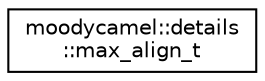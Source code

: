 digraph "Graphical Class Hierarchy"
{
 // LATEX_PDF_SIZE
  edge [fontname="Helvetica",fontsize="10",labelfontname="Helvetica",labelfontsize="10"];
  node [fontname="Helvetica",fontsize="10",shape=record];
  rankdir="LR";
  Node0 [label="moodycamel::details\l::max_align_t",height=0.2,width=0.4,color="black", fillcolor="white", style="filled",URL="$unionmoodycamel_1_1details_1_1max__align__t.html",tooltip=" "];
}
